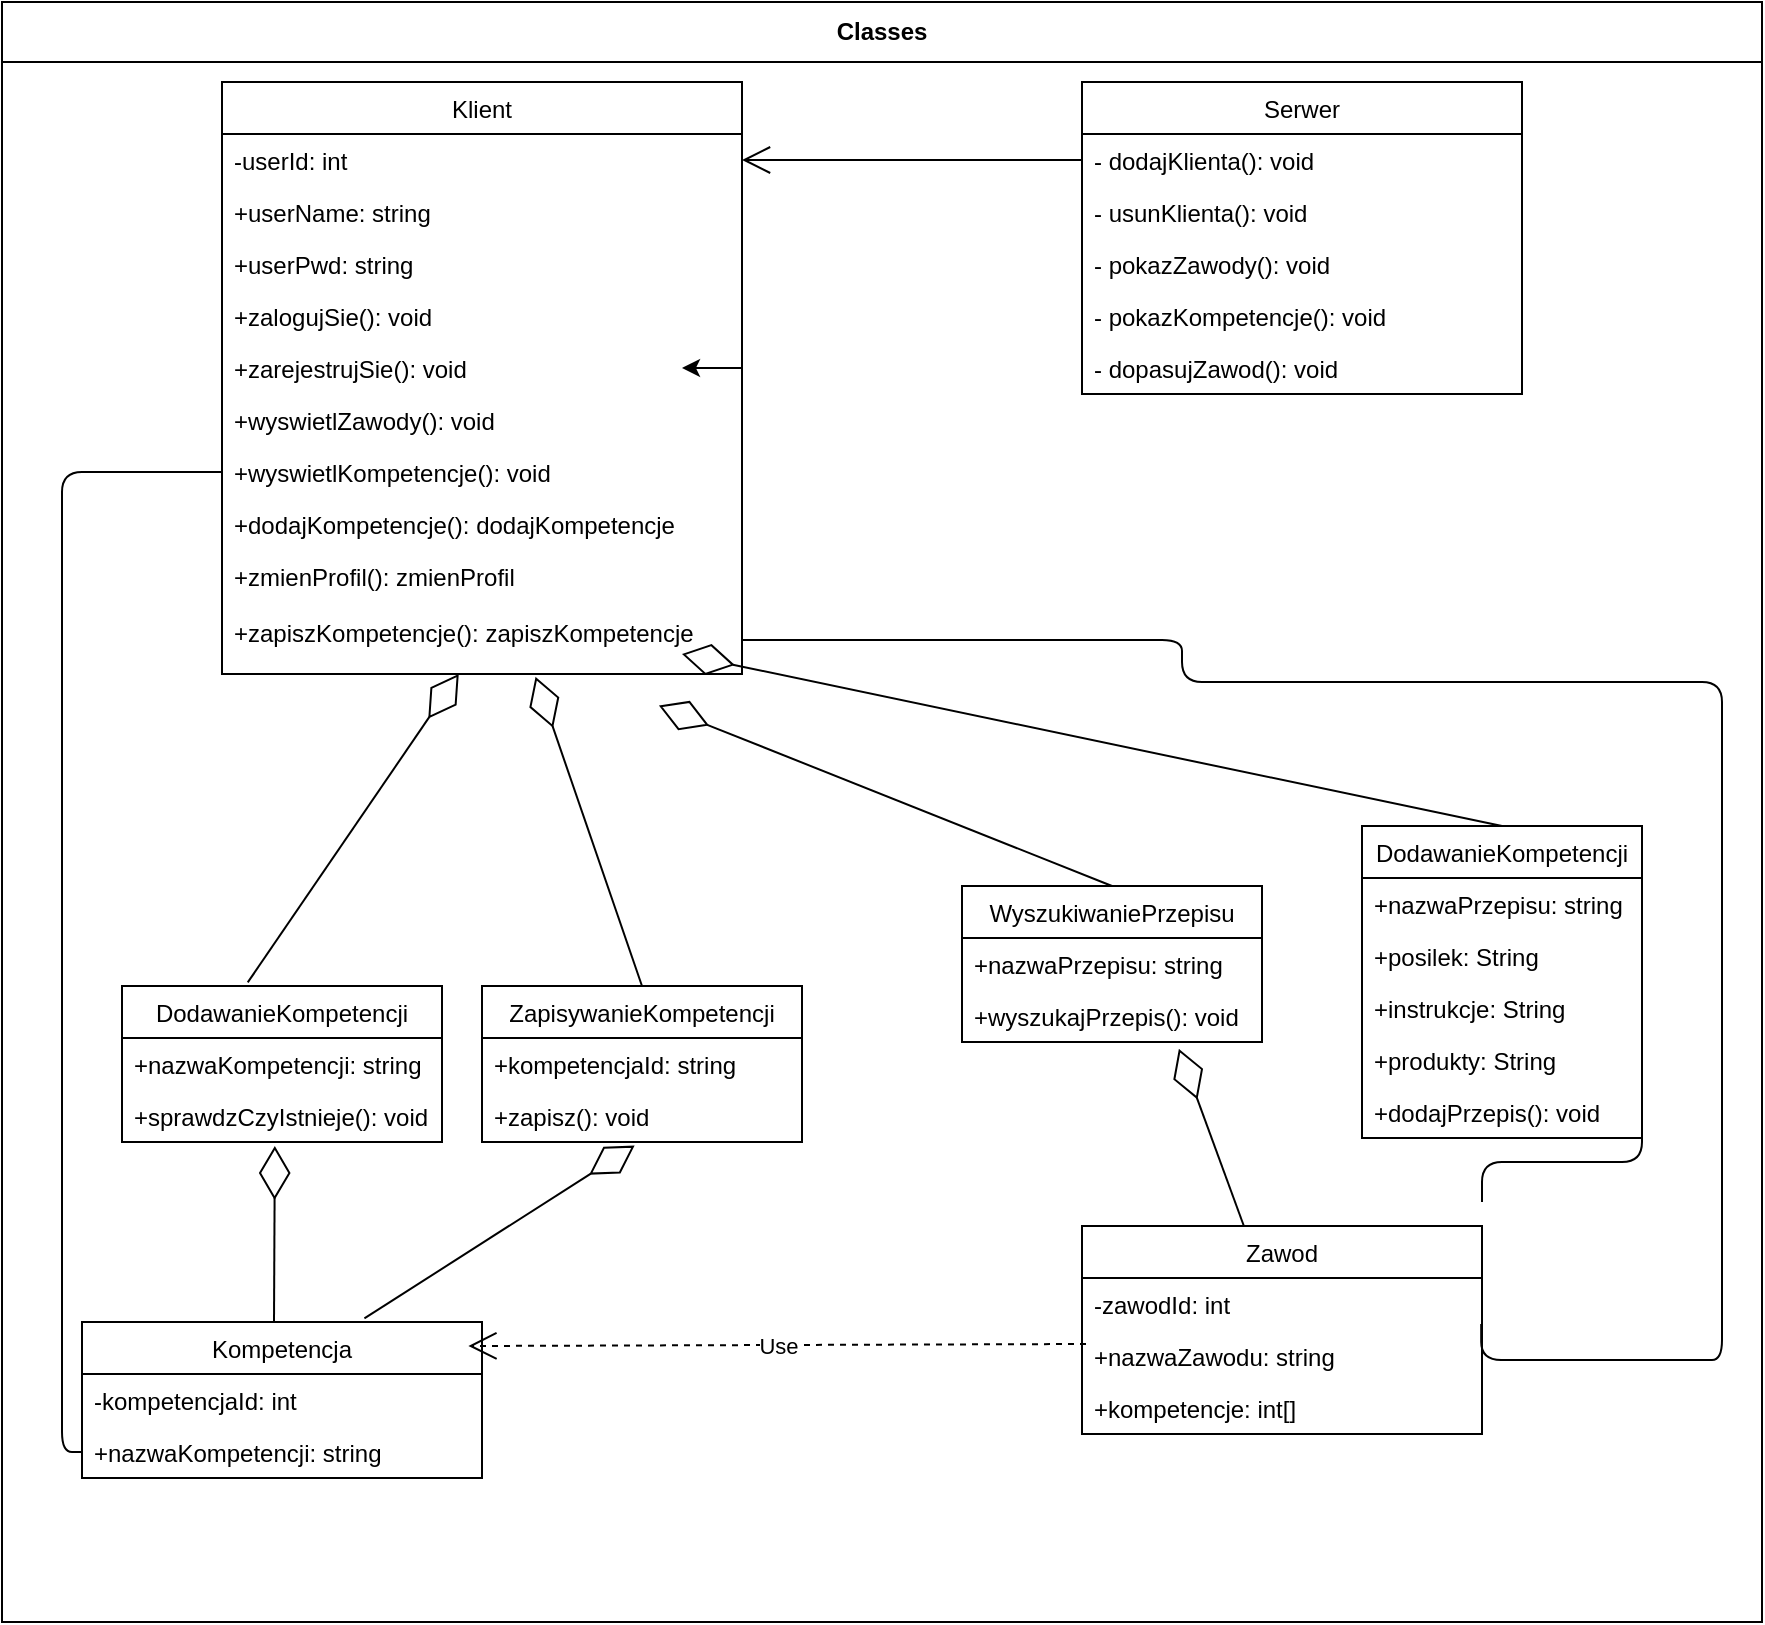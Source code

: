 <mxfile version="13.9.9" type="github"><diagram name="Page-1" id="e7e014a7-5840-1c2e-5031-d8a46d1fe8dd"><mxGraphModel dx="1038" dy="548" grid="1" gridSize="10" guides="1" tooltips="1" connect="1" arrows="1" fold="1" page="1" pageScale="1" pageWidth="1169" pageHeight="826" background="#ffffff" math="0" shadow="0"><root><mxCell id="0"/><mxCell id="1" parent="0"/><mxCell id="2" value="Classes" style="swimlane;whiteSpace=wrap;startSize=30;" parent="1" vertex="1"><mxGeometry x="90" width="880" height="810" as="geometry"/></mxCell><mxCell id="GgdSRaT4CmfkIqF0LpTH-41" value="Klient" style="swimlane;fontStyle=0;childLayout=stackLayout;horizontal=1;startSize=26;fillColor=none;horizontalStack=0;resizeParent=1;resizeParentMax=0;resizeLast=0;collapsible=1;marginBottom=0;" parent="2" vertex="1"><mxGeometry x="110" y="40" width="260" height="296" as="geometry"/></mxCell><mxCell id="GgdSRaT4CmfkIqF0LpTH-43" value="-userId: int" style="text;strokeColor=none;fillColor=none;align=left;verticalAlign=top;spacingLeft=4;spacingRight=4;overflow=hidden;rotatable=0;points=[[0,0.5],[1,0.5]];portConstraint=eastwest;" parent="GgdSRaT4CmfkIqF0LpTH-41" vertex="1"><mxGeometry y="26" width="260" height="26" as="geometry"/></mxCell><mxCell id="GgdSRaT4CmfkIqF0LpTH-44" value="+userName: string" style="text;align=left;verticalAlign=top;spacingLeft=4;spacingRight=4;overflow=hidden;rotatable=0;points=[[0,0.5],[1,0.5]];portConstraint=eastwest;" parent="GgdSRaT4CmfkIqF0LpTH-41" vertex="1"><mxGeometry y="52" width="260" height="26" as="geometry"/></mxCell><mxCell id="GgdSRaT4CmfkIqF0LpTH-166" value="+userPwd: string" style="text;align=left;verticalAlign=top;spacingLeft=4;spacingRight=4;overflow=hidden;rotatable=0;points=[[0,0.5],[1,0.5]];portConstraint=eastwest;" parent="GgdSRaT4CmfkIqF0LpTH-41" vertex="1"><mxGeometry y="78" width="260" height="26" as="geometry"/></mxCell><mxCell id="GgdSRaT4CmfkIqF0LpTH-50" value="+zalogujSie(): void" style="text;fillColor=none;align=left;verticalAlign=top;spacingLeft=4;spacingRight=4;overflow=hidden;rotatable=0;points=[[0,0.5],[1,0.5]];portConstraint=eastwest;" parent="GgdSRaT4CmfkIqF0LpTH-41" vertex="1"><mxGeometry y="104" width="260" height="26" as="geometry"/></mxCell><mxCell id="GgdSRaT4CmfkIqF0LpTH-51" value="+zarejestrujSie(): void" style="text;fillColor=none;align=left;verticalAlign=top;spacingLeft=4;spacingRight=4;overflow=hidden;rotatable=0;points=[[0,0.5],[1,0.5]];portConstraint=eastwest;" parent="GgdSRaT4CmfkIqF0LpTH-41" vertex="1"><mxGeometry y="130" width="260" height="26" as="geometry"/></mxCell><mxCell id="GgdSRaT4CmfkIqF0LpTH-52" value="+wyswietlZawody(): void" style="text;fillColor=none;align=left;verticalAlign=top;spacingLeft=4;spacingRight=4;overflow=hidden;rotatable=0;points=[[0,0.5],[1,0.5]];portConstraint=eastwest;" parent="GgdSRaT4CmfkIqF0LpTH-41" vertex="1"><mxGeometry y="156" width="260" height="26" as="geometry"/></mxCell><mxCell id="QBeuhLQJzBO-iFuVUIn5-7" value="+wyswietlKompetencje(): void" style="text;fillColor=none;align=left;verticalAlign=top;spacingLeft=4;spacingRight=4;overflow=hidden;rotatable=0;points=[[0,0.5],[1,0.5]];portConstraint=eastwest;" vertex="1" parent="GgdSRaT4CmfkIqF0LpTH-41"><mxGeometry y="182" width="260" height="26" as="geometry"/></mxCell><mxCell id="GgdSRaT4CmfkIqF0LpTH-53" value="+dodajKompetencje(): dodajKompetencje&#10;" style="text;fillColor=none;align=left;verticalAlign=top;spacingLeft=4;spacingRight=4;overflow=hidden;rotatable=0;points=[[0,0.5],[1,0.5]];portConstraint=eastwest;" parent="GgdSRaT4CmfkIqF0LpTH-41" vertex="1"><mxGeometry y="208" width="260" height="26" as="geometry"/></mxCell><mxCell id="QBeuhLQJzBO-iFuVUIn5-4" value="+zmienProfil(): zmienProfil" style="text;fillColor=none;align=left;verticalAlign=top;spacingLeft=4;spacingRight=4;overflow=hidden;rotatable=0;points=[[0,0.5],[1,0.5]];portConstraint=eastwest;" vertex="1" parent="GgdSRaT4CmfkIqF0LpTH-41"><mxGeometry y="234" width="260" height="28" as="geometry"/></mxCell><mxCell id="GgdSRaT4CmfkIqF0LpTH-54" value="+zapiszKompetencje(): zapiszKompetencje" style="text;fillColor=none;align=left;verticalAlign=top;spacingLeft=4;spacingRight=4;overflow=hidden;rotatable=0;points=[[0,0.5],[1,0.5]];portConstraint=eastwest;" parent="GgdSRaT4CmfkIqF0LpTH-41" vertex="1"><mxGeometry y="262" width="260" height="34" as="geometry"/></mxCell><mxCell id="GgdSRaT4CmfkIqF0LpTH-45" value="Serwer" style="swimlane;fontStyle=0;childLayout=stackLayout;horizontal=1;startSize=26;fillColor=none;horizontalStack=0;resizeParent=1;resizeParentMax=0;resizeLast=0;collapsible=1;marginBottom=0;" parent="2" vertex="1"><mxGeometry x="540" y="40" width="220" height="156" as="geometry"/></mxCell><mxCell id="GgdSRaT4CmfkIqF0LpTH-46" value="- dodajKlienta(): void" style="text;strokeColor=none;fillColor=none;align=left;verticalAlign=top;spacingLeft=4;spacingRight=4;overflow=hidden;rotatable=0;points=[[0,0.5],[1,0.5]];portConstraint=eastwest;" parent="GgdSRaT4CmfkIqF0LpTH-45" vertex="1"><mxGeometry y="26" width="220" height="26" as="geometry"/></mxCell><mxCell id="GgdSRaT4CmfkIqF0LpTH-47" value="- usunKlienta(): void" style="text;strokeColor=none;fillColor=none;align=left;verticalAlign=top;spacingLeft=4;spacingRight=4;overflow=hidden;rotatable=0;points=[[0,0.5],[1,0.5]];portConstraint=eastwest;" parent="GgdSRaT4CmfkIqF0LpTH-45" vertex="1"><mxGeometry y="52" width="220" height="26" as="geometry"/></mxCell><mxCell id="GgdSRaT4CmfkIqF0LpTH-49" value="- pokazZawody(): void&#10;" style="text;strokeColor=none;fillColor=none;align=left;verticalAlign=top;spacingLeft=4;spacingRight=4;overflow=hidden;rotatable=0;points=[[0,0.5],[1,0.5]];portConstraint=eastwest;" parent="GgdSRaT4CmfkIqF0LpTH-45" vertex="1"><mxGeometry y="78" width="220" height="26" as="geometry"/></mxCell><mxCell id="QBeuhLQJzBO-iFuVUIn5-8" value="- pokazKompetencje(): void&#10;" style="text;strokeColor=none;fillColor=none;align=left;verticalAlign=top;spacingLeft=4;spacingRight=4;overflow=hidden;rotatable=0;points=[[0,0.5],[1,0.5]];portConstraint=eastwest;" vertex="1" parent="GgdSRaT4CmfkIqF0LpTH-45"><mxGeometry y="104" width="220" height="26" as="geometry"/></mxCell><mxCell id="GgdSRaT4CmfkIqF0LpTH-48" value="- dopasujZawod(): void" style="text;strokeColor=none;fillColor=none;align=left;verticalAlign=top;spacingLeft=4;spacingRight=4;overflow=hidden;rotatable=0;points=[[0,0.5],[1,0.5]];portConstraint=eastwest;" parent="GgdSRaT4CmfkIqF0LpTH-45" vertex="1"><mxGeometry y="130" width="220" height="26" as="geometry"/></mxCell><mxCell id="GgdSRaT4CmfkIqF0LpTH-76" value="WyszukiwaniePrzepisu" style="swimlane;fontStyle=0;childLayout=stackLayout;horizontal=1;startSize=26;fillColor=none;horizontalStack=0;resizeParent=1;resizeParentMax=0;resizeLast=0;collapsible=1;marginBottom=0;strokeColor=#000000;" parent="2" vertex="1"><mxGeometry x="480" y="442" width="150" height="78" as="geometry"/></mxCell><mxCell id="GgdSRaT4CmfkIqF0LpTH-77" value="+nazwaPrzepisu: string&#10;" style="text;strokeColor=none;fillColor=none;align=left;verticalAlign=top;spacingLeft=4;spacingRight=4;overflow=hidden;rotatable=0;points=[[0,0.5],[1,0.5]];portConstraint=eastwest;" parent="GgdSRaT4CmfkIqF0LpTH-76" vertex="1"><mxGeometry y="26" width="150" height="26" as="geometry"/></mxCell><mxCell id="GgdSRaT4CmfkIqF0LpTH-78" value="+wyszukajPrzepis(): void" style="text;strokeColor=none;fillColor=none;align=left;verticalAlign=top;spacingLeft=4;spacingRight=4;overflow=hidden;rotatable=0;points=[[0,0.5],[1,0.5]];portConstraint=eastwest;" parent="GgdSRaT4CmfkIqF0LpTH-76" vertex="1"><mxGeometry y="52" width="150" height="26" as="geometry"/></mxCell><mxCell id="GgdSRaT4CmfkIqF0LpTH-84" value="DodawanieKompetencji" style="swimlane;fontStyle=0;childLayout=stackLayout;horizontal=1;startSize=26;fillColor=none;horizontalStack=0;resizeParent=1;resizeParentMax=0;resizeLast=0;collapsible=1;marginBottom=0;strokeColor=#000000;" parent="2" vertex="1"><mxGeometry x="680" y="412" width="140" height="156" as="geometry"/></mxCell><mxCell id="GgdSRaT4CmfkIqF0LpTH-92" value="+nazwaPrzepisu: string&#10;" style="text;strokeColor=none;fillColor=none;align=left;verticalAlign=top;spacingLeft=4;spacingRight=4;overflow=hidden;rotatable=0;points=[[0,0.5],[1,0.5]];portConstraint=eastwest;" parent="GgdSRaT4CmfkIqF0LpTH-84" vertex="1"><mxGeometry y="26" width="140" height="26" as="geometry"/></mxCell><mxCell id="GgdSRaT4CmfkIqF0LpTH-94" value="+posilek: String&#10;" style="text;strokeColor=none;fillColor=none;align=left;verticalAlign=top;spacingLeft=4;spacingRight=4;overflow=hidden;rotatable=0;points=[[0,0.5],[1,0.5]];portConstraint=eastwest;" parent="GgdSRaT4CmfkIqF0LpTH-84" vertex="1"><mxGeometry y="52" width="140" height="26" as="geometry"/></mxCell><mxCell id="GgdSRaT4CmfkIqF0LpTH-93" value="+instrukcje: String" style="text;strokeColor=none;fillColor=none;align=left;verticalAlign=top;spacingLeft=4;spacingRight=4;overflow=hidden;rotatable=0;points=[[0,0.5],[1,0.5]];portConstraint=eastwest;" parent="GgdSRaT4CmfkIqF0LpTH-84" vertex="1"><mxGeometry y="78" width="140" height="26" as="geometry"/></mxCell><mxCell id="GgdSRaT4CmfkIqF0LpTH-155" value="+produkty: String" style="text;strokeColor=none;fillColor=none;align=left;verticalAlign=top;spacingLeft=4;spacingRight=4;overflow=hidden;rotatable=0;points=[[0,0.5],[1,0.5]];portConstraint=eastwest;" parent="GgdSRaT4CmfkIqF0LpTH-84" vertex="1"><mxGeometry y="104" width="140" height="26" as="geometry"/></mxCell><mxCell id="GgdSRaT4CmfkIqF0LpTH-91" value="+dodajPrzepis(): void&#10;" style="text;strokeColor=none;fillColor=none;align=left;verticalAlign=top;spacingLeft=4;spacingRight=4;overflow=hidden;rotatable=0;points=[[0,0.5],[1,0.5]];portConstraint=eastwest;" parent="GgdSRaT4CmfkIqF0LpTH-84" vertex="1"><mxGeometry y="130" width="140" height="26" as="geometry"/></mxCell><mxCell id="GgdSRaT4CmfkIqF0LpTH-72" value="DodawanieKompetencji" style="swimlane;fontStyle=0;childLayout=stackLayout;horizontal=1;startSize=26;fillColor=none;horizontalStack=0;resizeParent=1;resizeParentMax=0;resizeLast=0;collapsible=1;marginBottom=0;strokeColor=#000000;" parent="2" vertex="1"><mxGeometry x="60" y="492" width="160" height="78" as="geometry"/></mxCell><mxCell id="GgdSRaT4CmfkIqF0LpTH-73" value="+nazwaKompetencji: string" style="text;strokeColor=none;fillColor=none;align=left;verticalAlign=top;spacingLeft=4;spacingRight=4;overflow=hidden;rotatable=0;points=[[0,0.5],[1,0.5]];portConstraint=eastwest;" parent="GgdSRaT4CmfkIqF0LpTH-72" vertex="1"><mxGeometry y="26" width="160" height="26" as="geometry"/></mxCell><mxCell id="GgdSRaT4CmfkIqF0LpTH-75" value="+sprawdzCzyIstnieje(): void&#10;&#10;" style="text;strokeColor=none;fillColor=none;align=left;verticalAlign=top;spacingLeft=4;spacingRight=4;overflow=hidden;rotatable=0;points=[[0,0.5],[1,0.5]];portConstraint=eastwest;" parent="GgdSRaT4CmfkIqF0LpTH-72" vertex="1"><mxGeometry y="52" width="160" height="26" as="geometry"/></mxCell><mxCell id="GgdSRaT4CmfkIqF0LpTH-58" value="Kompetencja" style="swimlane;fontStyle=0;childLayout=stackLayout;horizontal=1;startSize=26;fillColor=none;horizontalStack=0;resizeParent=1;resizeParentMax=0;resizeLast=0;collapsible=1;marginBottom=0;strokeColor=#000000;" parent="2" vertex="1"><mxGeometry x="40" y="660" width="200" height="78" as="geometry"/></mxCell><mxCell id="GgdSRaT4CmfkIqF0LpTH-59" value="-kompetencjaId: int&#10;" style="text;strokeColor=none;fillColor=none;align=left;verticalAlign=top;spacingLeft=4;spacingRight=4;overflow=hidden;rotatable=0;points=[[0,0.5],[1,0.5]];portConstraint=eastwest;" parent="GgdSRaT4CmfkIqF0LpTH-58" vertex="1"><mxGeometry y="26" width="200" height="26" as="geometry"/></mxCell><mxCell id="GgdSRaT4CmfkIqF0LpTH-60" value="+nazwaKompetencji: string" style="text;strokeColor=none;fillColor=none;align=left;verticalAlign=top;spacingLeft=4;spacingRight=4;overflow=hidden;rotatable=0;points=[[0,0.5],[1,0.5]];portConstraint=eastwest;" parent="GgdSRaT4CmfkIqF0LpTH-58" vertex="1"><mxGeometry y="52" width="200" height="26" as="geometry"/></mxCell><mxCell id="GgdSRaT4CmfkIqF0LpTH-63" value="Zawod" style="swimlane;fontStyle=0;childLayout=stackLayout;horizontal=1;startSize=26;fillColor=none;horizontalStack=0;resizeParent=1;resizeParentMax=0;resizeLast=0;collapsible=1;marginBottom=0;strokeColor=#000000;" parent="2" vertex="1"><mxGeometry x="540" y="612" width="200" height="104" as="geometry"/></mxCell><mxCell id="GgdSRaT4CmfkIqF0LpTH-64" value="-zawodId: int" style="text;strokeColor=none;fillColor=none;align=left;verticalAlign=top;spacingLeft=4;spacingRight=4;overflow=hidden;rotatable=0;points=[[0,0.5],[1,0.5]];portConstraint=eastwest;" parent="GgdSRaT4CmfkIqF0LpTH-63" vertex="1"><mxGeometry y="26" width="200" height="26" as="geometry"/></mxCell><mxCell id="GgdSRaT4CmfkIqF0LpTH-65" value="+nazwaZawodu: string&#10;" style="text;strokeColor=none;fillColor=none;align=left;verticalAlign=top;spacingLeft=4;spacingRight=4;overflow=hidden;rotatable=0;points=[[0,0.5],[1,0.5]];portConstraint=eastwest;" parent="GgdSRaT4CmfkIqF0LpTH-63" vertex="1"><mxGeometry y="52" width="200" height="26" as="geometry"/></mxCell><mxCell id="GgdSRaT4CmfkIqF0LpTH-154" value="+kompetencje: int[]&#10;" style="text;strokeColor=none;fillColor=none;align=left;verticalAlign=top;spacingLeft=4;spacingRight=4;overflow=hidden;rotatable=0;points=[[0,0.5],[1,0.5]];portConstraint=eastwest;" parent="GgdSRaT4CmfkIqF0LpTH-63" vertex="1"><mxGeometry y="78" width="200" height="26" as="geometry"/></mxCell><mxCell id="GgdSRaT4CmfkIqF0LpTH-98" value="" style="endArrow=diamondThin;endFill=0;endSize=24;html=1;exitX=0.393;exitY=-0.023;exitDx=0;exitDy=0;exitPerimeter=0;" parent="2" source="GgdSRaT4CmfkIqF0LpTH-72" target="GgdSRaT4CmfkIqF0LpTH-54" edge="1"><mxGeometry width="160" relative="1" as="geometry"><mxPoint x="80" y="362" as="sourcePoint"/><mxPoint x="162.21" y="360.006" as="targetPoint"/><Array as="points"/></mxGeometry></mxCell><mxCell id="GgdSRaT4CmfkIqF0LpTH-145" value="" style="endArrow=diamondThin;endFill=0;endSize=24;html=1;exitX=0.5;exitY=0;exitDx=0;exitDy=0;entryX=0.993;entryY=-0.085;entryDx=0;entryDy=0;entryPerimeter=0;" parent="2" source="GgdSRaT4CmfkIqF0LpTH-76" edge="1"><mxGeometry width="160" relative="1" as="geometry"><mxPoint x="390.001" y="427.79" as="sourcePoint"/><mxPoint x="328.46" y="351.79" as="targetPoint"/><Array as="points"/></mxGeometry></mxCell><mxCell id="GgdSRaT4CmfkIqF0LpTH-147" value="" style="endArrow=open;endFill=1;endSize=12;html=1;entryX=1;entryY=0.5;entryDx=0;entryDy=0;exitX=0;exitY=0.5;exitDx=0;exitDy=0;" parent="2" source="GgdSRaT4CmfkIqF0LpTH-46" target="GgdSRaT4CmfkIqF0LpTH-43" edge="1"><mxGeometry width="160" relative="1" as="geometry"><mxPoint x="370" y="292" as="sourcePoint"/><mxPoint x="530" y="292" as="targetPoint"/></mxGeometry></mxCell><mxCell id="GgdSRaT4CmfkIqF0LpTH-148" value="" style="endArrow=none;html=1;edgeStyle=orthogonalEdgeStyle;exitX=0;exitY=0.5;exitDx=0;exitDy=0;" parent="2" source="GgdSRaT4CmfkIqF0LpTH-60" edge="1"><mxGeometry relative="1" as="geometry"><mxPoint x="-40" y="302" as="sourcePoint"/><mxPoint x="110" y="235" as="targetPoint"/><Array as="points"><mxPoint x="30" y="725"/><mxPoint x="30" y="235"/></Array></mxGeometry></mxCell><mxCell id="GgdSRaT4CmfkIqF0LpTH-157" value="Use" style="endArrow=open;endSize=12;dashed=1;html=1;entryX=0.966;entryY=0.154;entryDx=0;entryDy=0;exitX=0.01;exitY=0.269;exitDx=0;exitDy=0;exitPerimeter=0;entryPerimeter=0;" parent="2" source="GgdSRaT4CmfkIqF0LpTH-65" target="GgdSRaT4CmfkIqF0LpTH-58" edge="1"><mxGeometry width="160" relative="1" as="geometry"><mxPoint x="440" y="672.002" as="sourcePoint"/><mxPoint x="241.2" y="739.404" as="targetPoint"/></mxGeometry></mxCell><mxCell id="GgdSRaT4CmfkIqF0LpTH-158" value="" style="endArrow=diamondThin;endFill=0;endSize=24;html=1;entryX=0.315;entryY=1.069;entryDx=0;entryDy=0;entryPerimeter=0;" parent="2" edge="1"><mxGeometry width="160" relative="1" as="geometry"><mxPoint x="136" y="660" as="sourcePoint"/><mxPoint x="136.42" y="572.004" as="targetPoint"/><Array as="points"/></mxGeometry></mxCell><mxCell id="GgdSRaT4CmfkIqF0LpTH-160" value="" style="endArrow=diamondThin;endFill=0;endSize=24;html=1;exitX=0.5;exitY=0;exitDx=0;exitDy=0;entryX=1;entryY=-0.077;entryDx=0;entryDy=0;entryPerimeter=0;" parent="2" source="GgdSRaT4CmfkIqF0LpTH-84" edge="1"><mxGeometry width="160" relative="1" as="geometry"><mxPoint x="830" y="440" as="sourcePoint"/><mxPoint x="340" y="325.998" as="targetPoint"/><Array as="points"/></mxGeometry></mxCell><mxCell id="GgdSRaT4CmfkIqF0LpTH-162" style="edgeStyle=none;rounded=0;orthogonalLoop=1;jettySize=auto;html=1;entryX=0.5;entryY=0;entryDx=0;entryDy=0;" parent="2" edge="1"><mxGeometry relative="1" as="geometry"><mxPoint x="360" y="470" as="sourcePoint"/><mxPoint x="360" y="470" as="targetPoint"/></mxGeometry></mxCell><mxCell id="GgdSRaT4CmfkIqF0LpTH-165" value="" style="endArrow=diamondThin;endFill=0;endSize=24;html=1;entryX=0.723;entryY=1.131;entryDx=0;entryDy=0;entryPerimeter=0;" parent="2" source="GgdSRaT4CmfkIqF0LpTH-63" target="GgdSRaT4CmfkIqF0LpTH-78" edge="1"><mxGeometry width="160" relative="1" as="geometry"><mxPoint x="259.6" y="631.75" as="sourcePoint"/><mxPoint x="350" y="582" as="targetPoint"/><Array as="points"/></mxGeometry></mxCell><mxCell id="GgdSRaT4CmfkIqF0LpTH-153" value="" style="endArrow=none;html=1;edgeStyle=orthogonalEdgeStyle;exitX=0.998;exitY=-0.115;exitDx=0;exitDy=0;exitPerimeter=0;entryX=1;entryY=0.5;entryDx=0;entryDy=0;" parent="2" source="GgdSRaT4CmfkIqF0LpTH-65" target="GgdSRaT4CmfkIqF0LpTH-54" edge="1"><mxGeometry relative="1" as="geometry"><mxPoint x="50" y="705" as="sourcePoint"/><mxPoint x="340" y="340" as="targetPoint"/><Array as="points"><mxPoint x="840" y="679"/><mxPoint x="860" y="679"/><mxPoint x="860" y="340"/><mxPoint x="590" y="340"/><mxPoint x="590" y="262"/></Array></mxGeometry></mxCell><mxCell id="QBeuhLQJzBO-iFuVUIn5-10" value="ZapisywanieKompetencji" style="swimlane;fontStyle=0;childLayout=stackLayout;horizontal=1;startSize=26;fillColor=none;horizontalStack=0;resizeParent=1;resizeParentMax=0;resizeLast=0;collapsible=1;marginBottom=0;strokeColor=#000000;" vertex="1" parent="2"><mxGeometry x="240" y="492" width="160" height="78" as="geometry"/></mxCell><mxCell id="QBeuhLQJzBO-iFuVUIn5-11" value="+kompetencjaId: string" style="text;strokeColor=none;fillColor=none;align=left;verticalAlign=top;spacingLeft=4;spacingRight=4;overflow=hidden;rotatable=0;points=[[0,0.5],[1,0.5]];portConstraint=eastwest;" vertex="1" parent="QBeuhLQJzBO-iFuVUIn5-10"><mxGeometry y="26" width="160" height="26" as="geometry"/></mxCell><mxCell id="QBeuhLQJzBO-iFuVUIn5-12" value="+zapisz(): void&#10;&#10;" style="text;strokeColor=none;fillColor=none;align=left;verticalAlign=top;spacingLeft=4;spacingRight=4;overflow=hidden;rotatable=0;points=[[0,0.5],[1,0.5]];portConstraint=eastwest;" vertex="1" parent="QBeuhLQJzBO-iFuVUIn5-10"><mxGeometry y="52" width="160" height="26" as="geometry"/></mxCell><mxCell id="QBeuhLQJzBO-iFuVUIn5-13" value="" style="endArrow=diamondThin;endFill=0;endSize=24;html=1;exitX=0.5;exitY=0;exitDx=0;exitDy=0;entryX=0.603;entryY=1.041;entryDx=0;entryDy=0;entryPerimeter=0;" edge="1" parent="2" source="QBeuhLQJzBO-iFuVUIn5-10" target="GgdSRaT4CmfkIqF0LpTH-54"><mxGeometry width="160" relative="1" as="geometry"><mxPoint x="132.88" y="500.206" as="sourcePoint"/><mxPoint x="238.371" y="346" as="targetPoint"/><Array as="points"/></mxGeometry></mxCell><mxCell id="QBeuhLQJzBO-iFuVUIn5-14" value="" style="endArrow=diamondThin;endFill=0;endSize=24;html=1;entryX=0.477;entryY=1.069;entryDx=0;entryDy=0;entryPerimeter=0;exitX=0.706;exitY=-0.023;exitDx=0;exitDy=0;exitPerimeter=0;" edge="1" parent="2" source="GgdSRaT4CmfkIqF0LpTH-58" target="QBeuhLQJzBO-iFuVUIn5-12"><mxGeometry width="160" relative="1" as="geometry"><mxPoint x="146" y="670" as="sourcePoint"/><mxPoint x="146.42" y="582.004" as="targetPoint"/><Array as="points"/></mxGeometry></mxCell><mxCell id="GgdSRaT4CmfkIqF0LpTH-170" value="" style="endArrow=none;html=1;edgeStyle=orthogonalEdgeStyle;entryX=1;entryY=0.5;entryDx=0;entryDy=0;" parent="1" target="GgdSRaT4CmfkIqF0LpTH-155" edge="1"><mxGeometry relative="1" as="geometry"><mxPoint x="830" y="600" as="sourcePoint"/><mxPoint x="610" y="720" as="targetPoint"/><Array as="points"><mxPoint x="830" y="580"/><mxPoint x="910" y="580"/><mxPoint x="910" y="529"/></Array></mxGeometry></mxCell><mxCell id="QBeuhLQJzBO-iFuVUIn5-2" style="edgeStyle=orthogonalEdgeStyle;rounded=0;orthogonalLoop=1;jettySize=auto;html=1;exitX=1;exitY=0.5;exitDx=0;exitDy=0;" edge="1" parent="1" source="GgdSRaT4CmfkIqF0LpTH-51"><mxGeometry relative="1" as="geometry"><mxPoint x="430" y="183" as="targetPoint"/></mxGeometry></mxCell></root></mxGraphModel></diagram></mxfile>